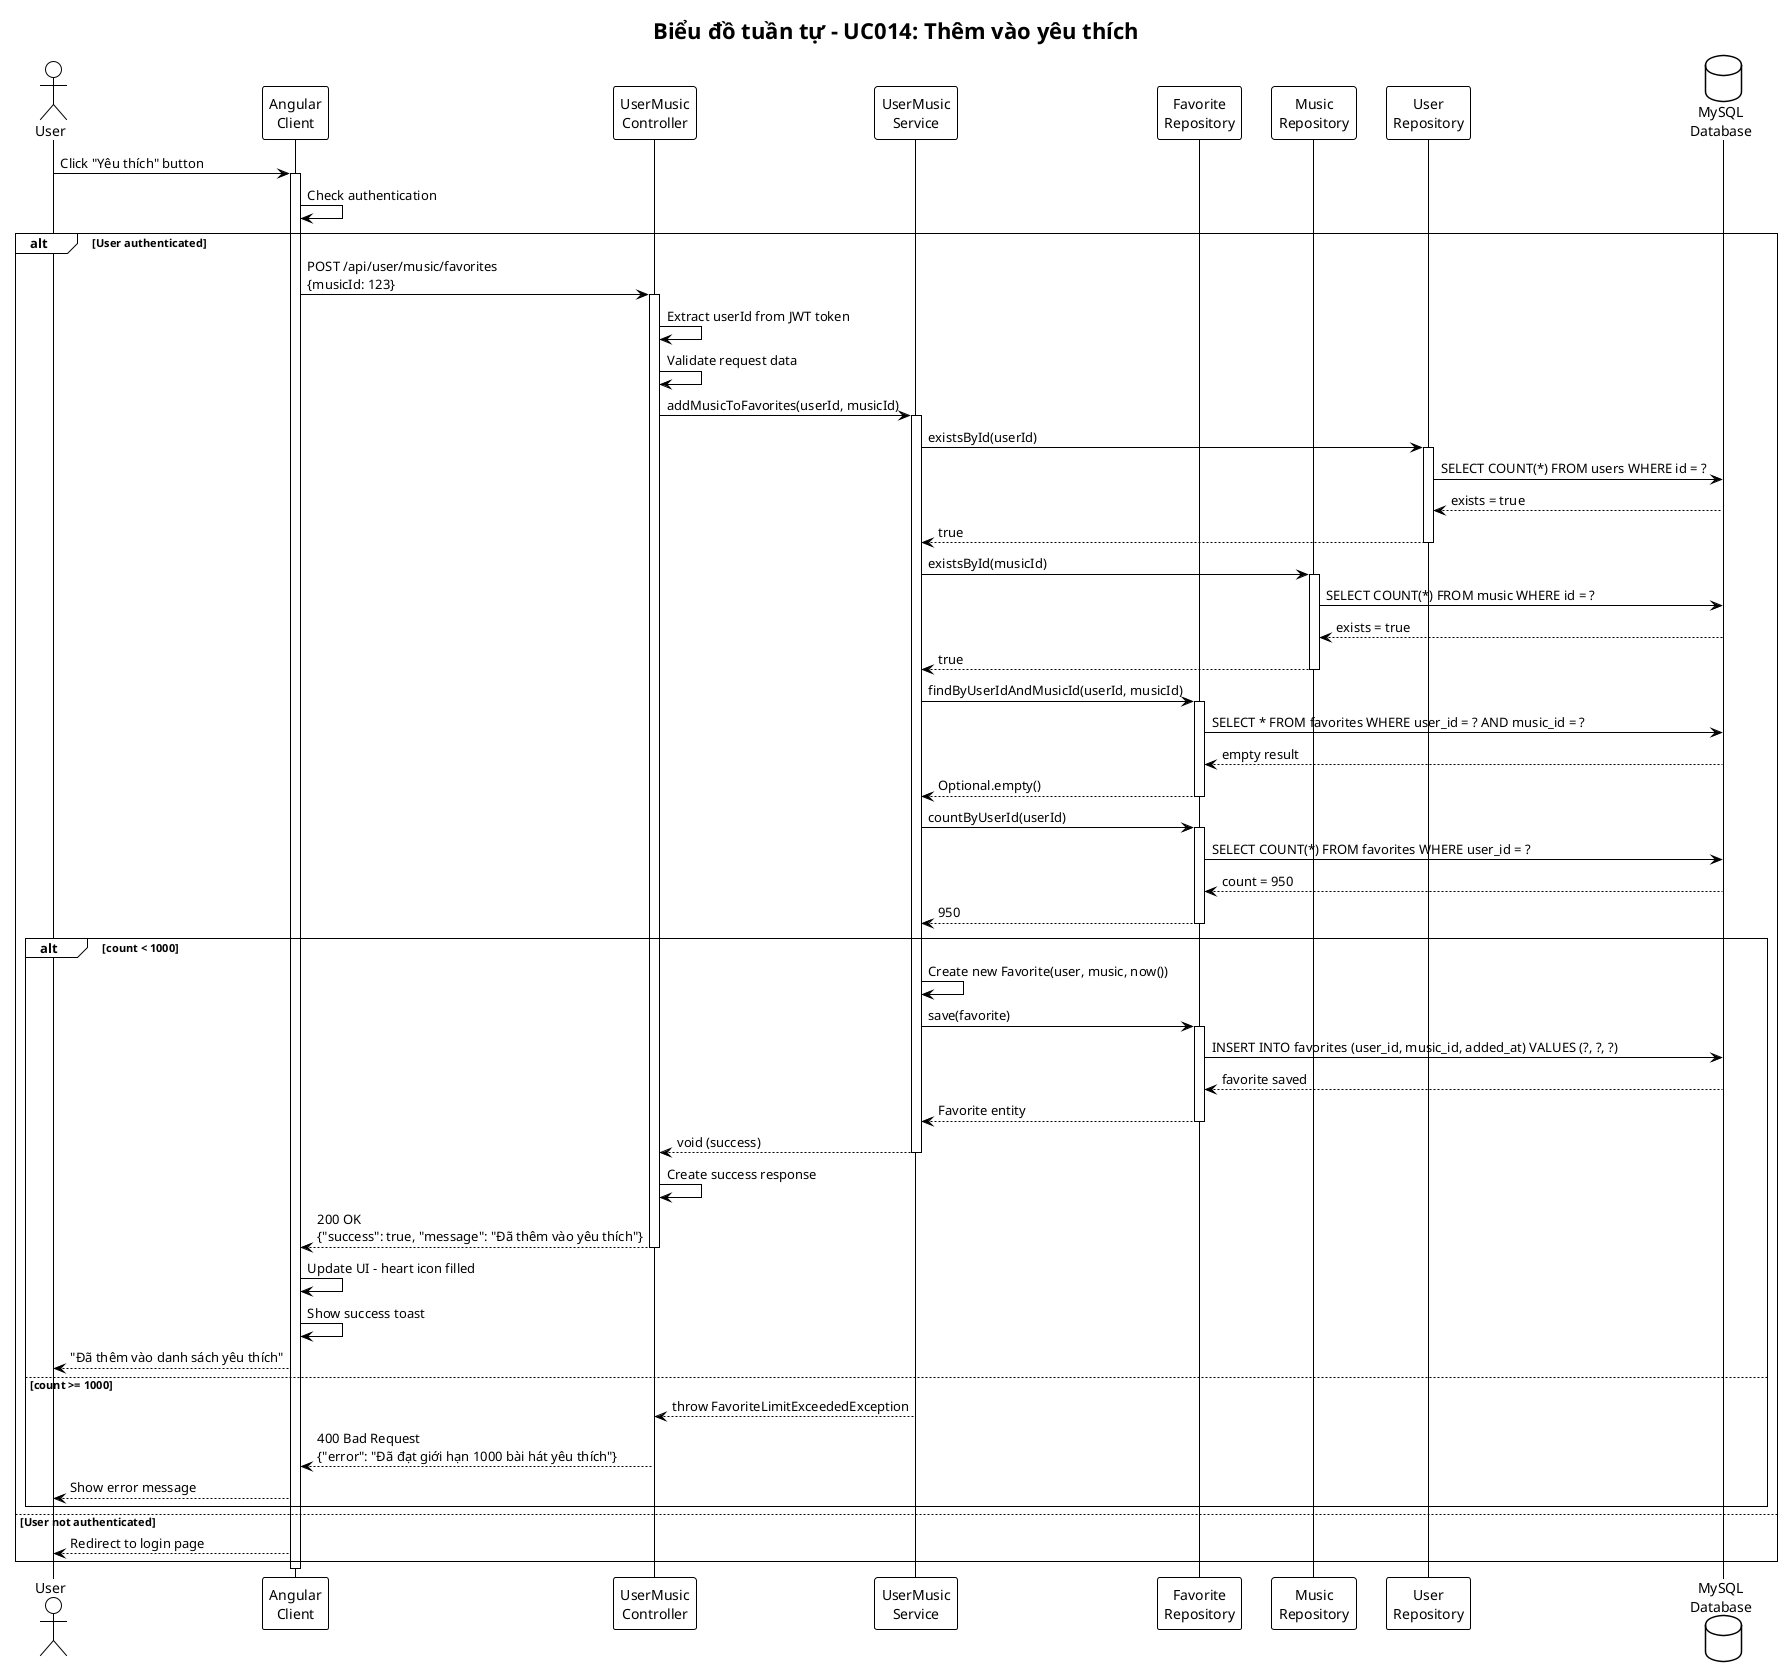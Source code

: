 @startuml UC014-Sequence-Diagram-Them-Vao-Yeu-Thich
!theme plain

title Biểu đồ tuần tự - UC014: Thêm vào yêu thích

actor User
participant "Angular\nClient" as Client
participant "UserMusic\nController" as Controller
participant "UserMusic\nService" as Service
participant "Favorite\nRepository" as FavRepo
participant "Music\nRepository" as MusicRepo
participant "User\nRepository" as UserRepo
database "MySQL\nDatabase" as DB

User -> Client: Click "Yêu thích" button
activate Client

Client -> Client: Check authentication
alt User authenticated
    Client -> Controller: POST /api/user/music/favorites\n{musicId: 123}
    activate Controller

    Controller -> Controller: Extract userId from JWT token
    Controller -> Controller: Validate request data

    Controller -> Service: addMusicToFavorites(userId, musicId)
    activate Service

    ' Check if user exists
    Service -> UserRepo: existsById(userId)
    activate UserRepo
    UserRepo -> DB: SELECT COUNT(*) FROM users WHERE id = ?
    DB --> UserRepo: exists = true
    UserRepo --> Service: true
    deactivate UserRepo

    ' Check if music exists
    Service -> MusicRepo: existsById(musicId)
    activate MusicRepo
    MusicRepo -> DB: SELECT COUNT(*) FROM music WHERE id = ?
    DB --> MusicRepo: exists = true
    MusicRepo --> Service: true
    deactivate MusicRepo

    ' Check if already in favorites
    Service -> FavRepo: findByUserIdAndMusicId(userId, musicId)
    activate FavRepo
    FavRepo -> DB: SELECT * FROM favorites WHERE user_id = ? AND music_id = ?
    DB --> FavRepo: empty result
    FavRepo --> Service: Optional.empty()
    deactivate FavRepo

    ' Check favorite count limit
    Service -> FavRepo: countByUserId(userId)
    activate FavRepo
    FavRepo -> DB: SELECT COUNT(*) FROM favorites WHERE user_id = ?
    DB --> FavRepo: count = 950
    FavRepo --> Service: 950
    deactivate FavRepo

    alt count < 1000
        ' Create favorite entity
        Service -> Service: Create new Favorite(user, music, now())

        ' Save to database
        Service -> FavRepo: save(favorite)
        activate FavRepo
        FavRepo -> DB: INSERT INTO favorites (user_id, music_id, added_at) VALUES (?, ?, ?)
        DB --> FavRepo: favorite saved
        FavRepo --> Service: Favorite entity
        deactivate FavRepo

        Service --> Controller: void (success)
        deactivate Service

        Controller -> Controller: Create success response
        Controller --> Client: 200 OK\n{"success": true, "message": "Đã thêm vào yêu thích"}
        deactivate Controller

        Client -> Client: Update UI - heart icon filled
        Client -> Client: Show success toast
        Client --> User: "Đã thêm vào danh sách yêu thích"

    else count >= 1000
        Service --> Controller: throw FavoriteLimitExceededException
        Controller --> Client: 400 Bad Request\n{"error": "Đã đạt giới hạn 1000 bài hát yêu thích"}
        Client --> User: Show error message
    end

else User not authenticated
    Client --> User: Redirect to login page
end

deactivate Client

@enduml
